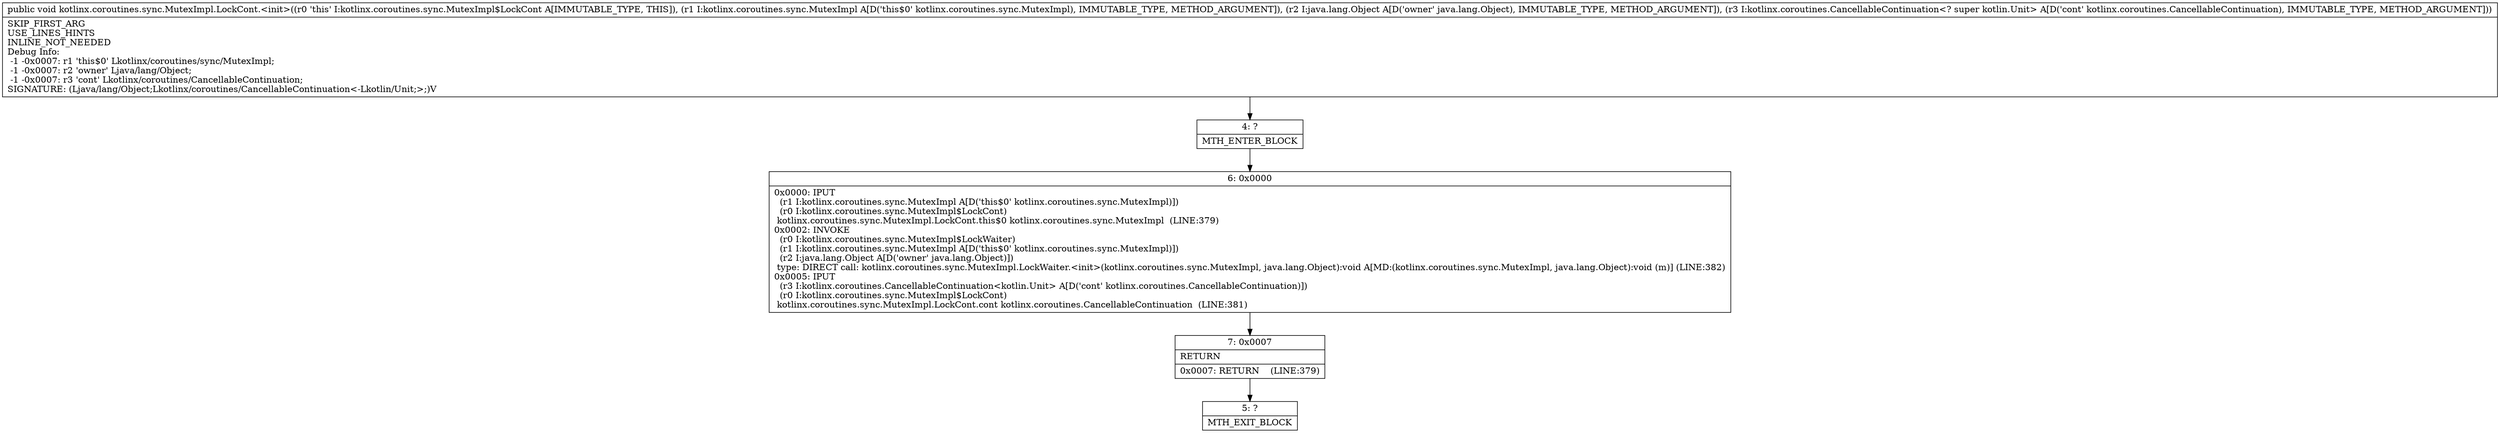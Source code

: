 digraph "CFG forkotlinx.coroutines.sync.MutexImpl.LockCont.\<init\>(Lkotlinx\/coroutines\/sync\/MutexImpl;Ljava\/lang\/Object;Lkotlinx\/coroutines\/CancellableContinuation;)V" {
Node_4 [shape=record,label="{4\:\ ?|MTH_ENTER_BLOCK\l}"];
Node_6 [shape=record,label="{6\:\ 0x0000|0x0000: IPUT  \l  (r1 I:kotlinx.coroutines.sync.MutexImpl A[D('this$0' kotlinx.coroutines.sync.MutexImpl)])\l  (r0 I:kotlinx.coroutines.sync.MutexImpl$LockCont)\l kotlinx.coroutines.sync.MutexImpl.LockCont.this$0 kotlinx.coroutines.sync.MutexImpl  (LINE:379)\l0x0002: INVOKE  \l  (r0 I:kotlinx.coroutines.sync.MutexImpl$LockWaiter)\l  (r1 I:kotlinx.coroutines.sync.MutexImpl A[D('this$0' kotlinx.coroutines.sync.MutexImpl)])\l  (r2 I:java.lang.Object A[D('owner' java.lang.Object)])\l type: DIRECT call: kotlinx.coroutines.sync.MutexImpl.LockWaiter.\<init\>(kotlinx.coroutines.sync.MutexImpl, java.lang.Object):void A[MD:(kotlinx.coroutines.sync.MutexImpl, java.lang.Object):void (m)] (LINE:382)\l0x0005: IPUT  \l  (r3 I:kotlinx.coroutines.CancellableContinuation\<kotlin.Unit\> A[D('cont' kotlinx.coroutines.CancellableContinuation)])\l  (r0 I:kotlinx.coroutines.sync.MutexImpl$LockCont)\l kotlinx.coroutines.sync.MutexImpl.LockCont.cont kotlinx.coroutines.CancellableContinuation  (LINE:381)\l}"];
Node_7 [shape=record,label="{7\:\ 0x0007|RETURN\l|0x0007: RETURN    (LINE:379)\l}"];
Node_5 [shape=record,label="{5\:\ ?|MTH_EXIT_BLOCK\l}"];
MethodNode[shape=record,label="{public void kotlinx.coroutines.sync.MutexImpl.LockCont.\<init\>((r0 'this' I:kotlinx.coroutines.sync.MutexImpl$LockCont A[IMMUTABLE_TYPE, THIS]), (r1 I:kotlinx.coroutines.sync.MutexImpl A[D('this$0' kotlinx.coroutines.sync.MutexImpl), IMMUTABLE_TYPE, METHOD_ARGUMENT]), (r2 I:java.lang.Object A[D('owner' java.lang.Object), IMMUTABLE_TYPE, METHOD_ARGUMENT]), (r3 I:kotlinx.coroutines.CancellableContinuation\<? super kotlin.Unit\> A[D('cont' kotlinx.coroutines.CancellableContinuation), IMMUTABLE_TYPE, METHOD_ARGUMENT]))  | SKIP_FIRST_ARG\lUSE_LINES_HINTS\lINLINE_NOT_NEEDED\lDebug Info:\l  \-1 \-0x0007: r1 'this$0' Lkotlinx\/coroutines\/sync\/MutexImpl;\l  \-1 \-0x0007: r2 'owner' Ljava\/lang\/Object;\l  \-1 \-0x0007: r3 'cont' Lkotlinx\/coroutines\/CancellableContinuation;\lSIGNATURE: (Ljava\/lang\/Object;Lkotlinx\/coroutines\/CancellableContinuation\<\-Lkotlin\/Unit;\>;)V\l}"];
MethodNode -> Node_4;Node_4 -> Node_6;
Node_6 -> Node_7;
Node_7 -> Node_5;
}

